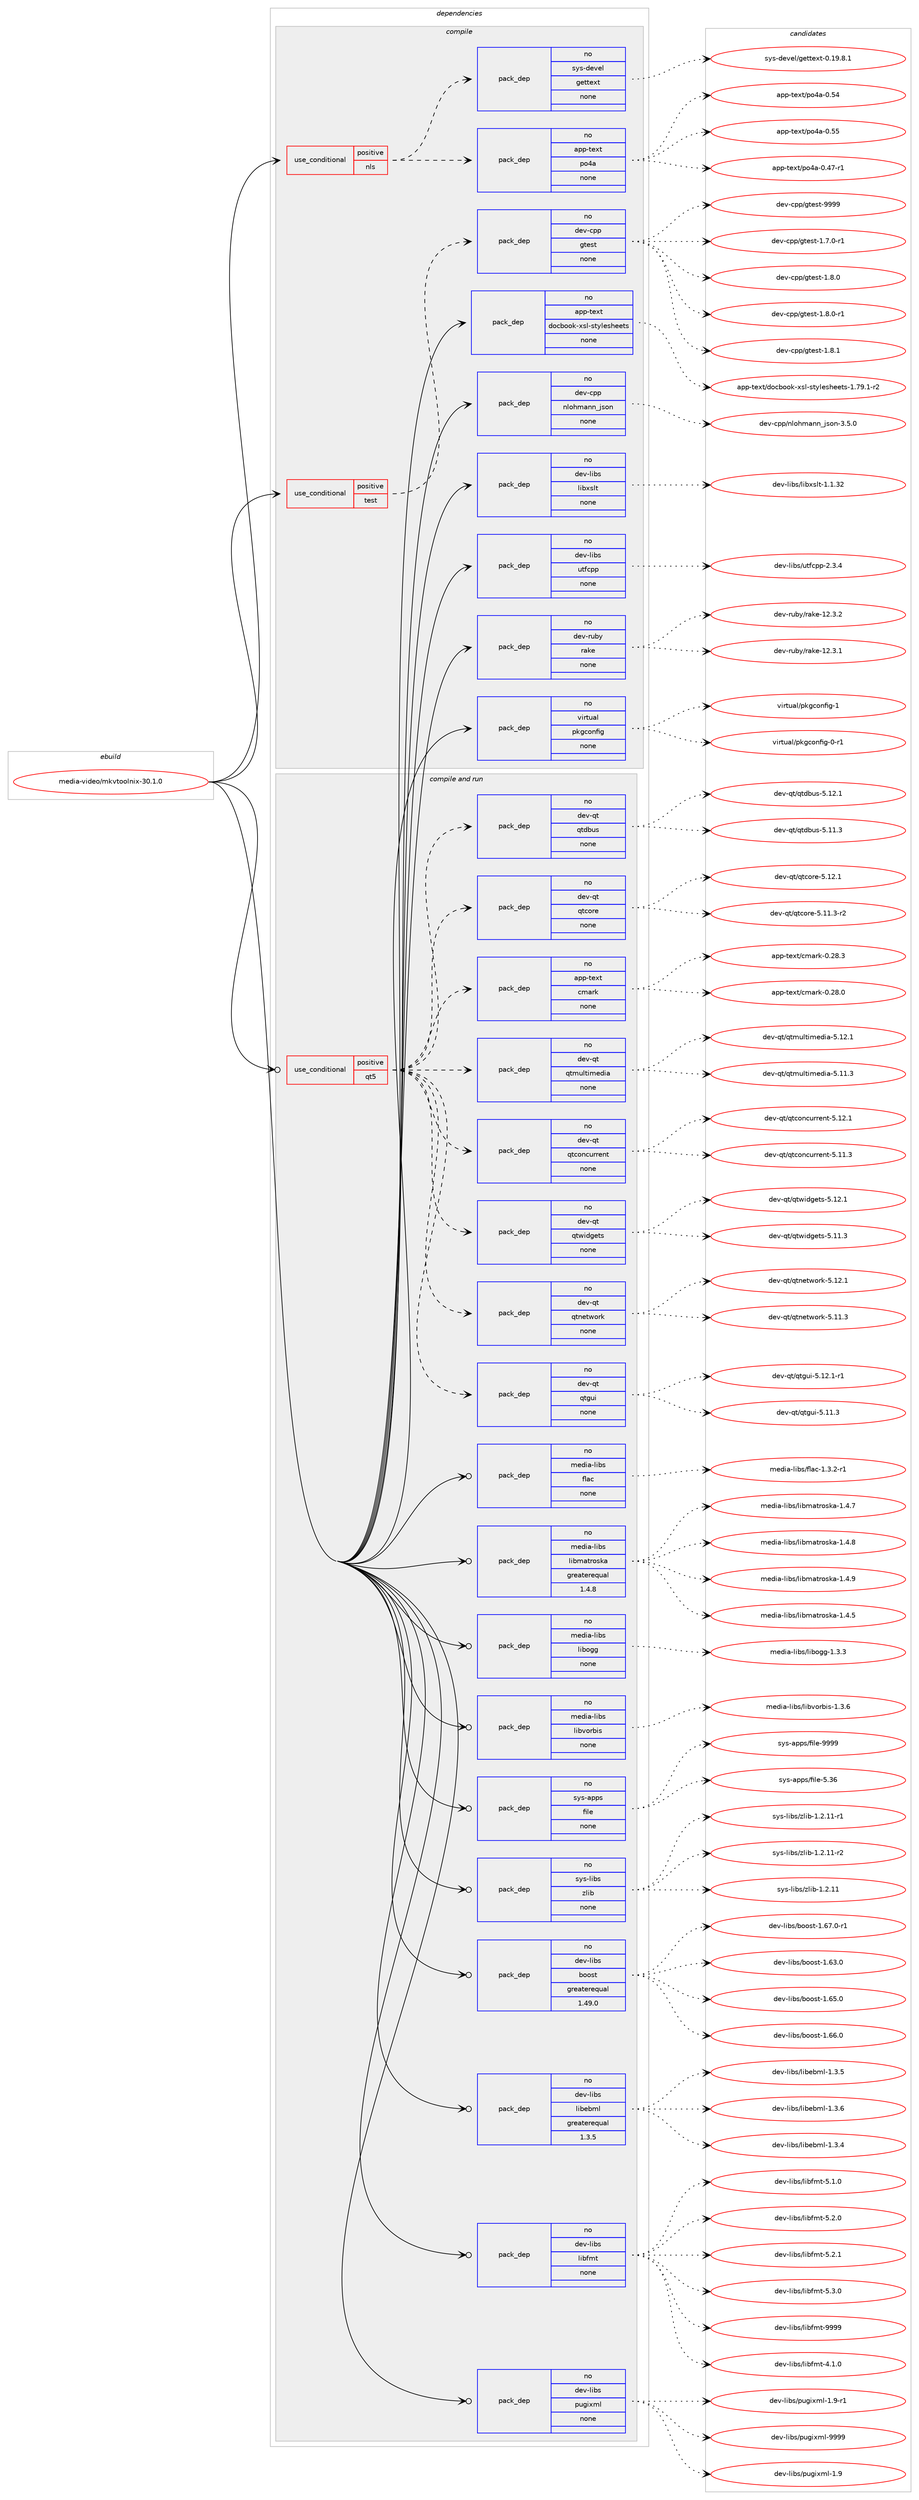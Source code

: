 digraph prolog {

# *************
# Graph options
# *************

newrank=true;
concentrate=true;
compound=true;
graph [rankdir=LR,fontname=Helvetica,fontsize=10,ranksep=1.5];#, ranksep=2.5, nodesep=0.2];
edge  [arrowhead=vee];
node  [fontname=Helvetica,fontsize=10];

# **********
# The ebuild
# **********

subgraph cluster_leftcol {
color=gray;
rank=same;
label=<<i>ebuild</i>>;
id [label="media-video/mkvtoolnix-30.1.0", color=red, width=4, href="../media-video/mkvtoolnix-30.1.0.svg"];
}

# ****************
# The dependencies
# ****************

subgraph cluster_midcol {
color=gray;
label=<<i>dependencies</i>>;
subgraph cluster_compile {
fillcolor="#eeeeee";
style=filled;
label=<<i>compile</i>>;
subgraph cond440473 {
dependency1638412 [label=<<TABLE BORDER="0" CELLBORDER="1" CELLSPACING="0" CELLPADDING="4"><TR><TD ROWSPAN="3" CELLPADDING="10">use_conditional</TD></TR><TR><TD>positive</TD></TR><TR><TD>nls</TD></TR></TABLE>>, shape=none, color=red];
subgraph pack1171489 {
dependency1638413 [label=<<TABLE BORDER="0" CELLBORDER="1" CELLSPACING="0" CELLPADDING="4" WIDTH="220"><TR><TD ROWSPAN="6" CELLPADDING="30">pack_dep</TD></TR><TR><TD WIDTH="110">no</TD></TR><TR><TD>sys-devel</TD></TR><TR><TD>gettext</TD></TR><TR><TD>none</TD></TR><TR><TD></TD></TR></TABLE>>, shape=none, color=blue];
}
dependency1638412:e -> dependency1638413:w [weight=20,style="dashed",arrowhead="vee"];
subgraph pack1171490 {
dependency1638414 [label=<<TABLE BORDER="0" CELLBORDER="1" CELLSPACING="0" CELLPADDING="4" WIDTH="220"><TR><TD ROWSPAN="6" CELLPADDING="30">pack_dep</TD></TR><TR><TD WIDTH="110">no</TD></TR><TR><TD>app-text</TD></TR><TR><TD>po4a</TD></TR><TR><TD>none</TD></TR><TR><TD></TD></TR></TABLE>>, shape=none, color=blue];
}
dependency1638412:e -> dependency1638414:w [weight=20,style="dashed",arrowhead="vee"];
}
id:e -> dependency1638412:w [weight=20,style="solid",arrowhead="vee"];
subgraph cond440474 {
dependency1638415 [label=<<TABLE BORDER="0" CELLBORDER="1" CELLSPACING="0" CELLPADDING="4"><TR><TD ROWSPAN="3" CELLPADDING="10">use_conditional</TD></TR><TR><TD>positive</TD></TR><TR><TD>test</TD></TR></TABLE>>, shape=none, color=red];
subgraph pack1171491 {
dependency1638416 [label=<<TABLE BORDER="0" CELLBORDER="1" CELLSPACING="0" CELLPADDING="4" WIDTH="220"><TR><TD ROWSPAN="6" CELLPADDING="30">pack_dep</TD></TR><TR><TD WIDTH="110">no</TD></TR><TR><TD>dev-cpp</TD></TR><TR><TD>gtest</TD></TR><TR><TD>none</TD></TR><TR><TD></TD></TR></TABLE>>, shape=none, color=blue];
}
dependency1638415:e -> dependency1638416:w [weight=20,style="dashed",arrowhead="vee"];
}
id:e -> dependency1638415:w [weight=20,style="solid",arrowhead="vee"];
subgraph pack1171492 {
dependency1638417 [label=<<TABLE BORDER="0" CELLBORDER="1" CELLSPACING="0" CELLPADDING="4" WIDTH="220"><TR><TD ROWSPAN="6" CELLPADDING="30">pack_dep</TD></TR><TR><TD WIDTH="110">no</TD></TR><TR><TD>app-text</TD></TR><TR><TD>docbook-xsl-stylesheets</TD></TR><TR><TD>none</TD></TR><TR><TD></TD></TR></TABLE>>, shape=none, color=blue];
}
id:e -> dependency1638417:w [weight=20,style="solid",arrowhead="vee"];
subgraph pack1171493 {
dependency1638418 [label=<<TABLE BORDER="0" CELLBORDER="1" CELLSPACING="0" CELLPADDING="4" WIDTH="220"><TR><TD ROWSPAN="6" CELLPADDING="30">pack_dep</TD></TR><TR><TD WIDTH="110">no</TD></TR><TR><TD>dev-cpp</TD></TR><TR><TD>nlohmann_json</TD></TR><TR><TD>none</TD></TR><TR><TD></TD></TR></TABLE>>, shape=none, color=blue];
}
id:e -> dependency1638418:w [weight=20,style="solid",arrowhead="vee"];
subgraph pack1171494 {
dependency1638419 [label=<<TABLE BORDER="0" CELLBORDER="1" CELLSPACING="0" CELLPADDING="4" WIDTH="220"><TR><TD ROWSPAN="6" CELLPADDING="30">pack_dep</TD></TR><TR><TD WIDTH="110">no</TD></TR><TR><TD>dev-libs</TD></TR><TR><TD>libxslt</TD></TR><TR><TD>none</TD></TR><TR><TD></TD></TR></TABLE>>, shape=none, color=blue];
}
id:e -> dependency1638419:w [weight=20,style="solid",arrowhead="vee"];
subgraph pack1171495 {
dependency1638420 [label=<<TABLE BORDER="0" CELLBORDER="1" CELLSPACING="0" CELLPADDING="4" WIDTH="220"><TR><TD ROWSPAN="6" CELLPADDING="30">pack_dep</TD></TR><TR><TD WIDTH="110">no</TD></TR><TR><TD>dev-libs</TD></TR><TR><TD>utfcpp</TD></TR><TR><TD>none</TD></TR><TR><TD></TD></TR></TABLE>>, shape=none, color=blue];
}
id:e -> dependency1638420:w [weight=20,style="solid",arrowhead="vee"];
subgraph pack1171496 {
dependency1638421 [label=<<TABLE BORDER="0" CELLBORDER="1" CELLSPACING="0" CELLPADDING="4" WIDTH="220"><TR><TD ROWSPAN="6" CELLPADDING="30">pack_dep</TD></TR><TR><TD WIDTH="110">no</TD></TR><TR><TD>dev-ruby</TD></TR><TR><TD>rake</TD></TR><TR><TD>none</TD></TR><TR><TD></TD></TR></TABLE>>, shape=none, color=blue];
}
id:e -> dependency1638421:w [weight=20,style="solid",arrowhead="vee"];
subgraph pack1171497 {
dependency1638422 [label=<<TABLE BORDER="0" CELLBORDER="1" CELLSPACING="0" CELLPADDING="4" WIDTH="220"><TR><TD ROWSPAN="6" CELLPADDING="30">pack_dep</TD></TR><TR><TD WIDTH="110">no</TD></TR><TR><TD>virtual</TD></TR><TR><TD>pkgconfig</TD></TR><TR><TD>none</TD></TR><TR><TD></TD></TR></TABLE>>, shape=none, color=blue];
}
id:e -> dependency1638422:w [weight=20,style="solid",arrowhead="vee"];
}
subgraph cluster_compileandrun {
fillcolor="#eeeeee";
style=filled;
label=<<i>compile and run</i>>;
subgraph cond440475 {
dependency1638423 [label=<<TABLE BORDER="0" CELLBORDER="1" CELLSPACING="0" CELLPADDING="4"><TR><TD ROWSPAN="3" CELLPADDING="10">use_conditional</TD></TR><TR><TD>positive</TD></TR><TR><TD>qt5</TD></TR></TABLE>>, shape=none, color=red];
subgraph pack1171498 {
dependency1638424 [label=<<TABLE BORDER="0" CELLBORDER="1" CELLSPACING="0" CELLPADDING="4" WIDTH="220"><TR><TD ROWSPAN="6" CELLPADDING="30">pack_dep</TD></TR><TR><TD WIDTH="110">no</TD></TR><TR><TD>dev-qt</TD></TR><TR><TD>qtcore</TD></TR><TR><TD>none</TD></TR><TR><TD></TD></TR></TABLE>>, shape=none, color=blue];
}
dependency1638423:e -> dependency1638424:w [weight=20,style="dashed",arrowhead="vee"];
subgraph pack1171499 {
dependency1638425 [label=<<TABLE BORDER="0" CELLBORDER="1" CELLSPACING="0" CELLPADDING="4" WIDTH="220"><TR><TD ROWSPAN="6" CELLPADDING="30">pack_dep</TD></TR><TR><TD WIDTH="110">no</TD></TR><TR><TD>dev-qt</TD></TR><TR><TD>qtdbus</TD></TR><TR><TD>none</TD></TR><TR><TD></TD></TR></TABLE>>, shape=none, color=blue];
}
dependency1638423:e -> dependency1638425:w [weight=20,style="dashed",arrowhead="vee"];
subgraph pack1171500 {
dependency1638426 [label=<<TABLE BORDER="0" CELLBORDER="1" CELLSPACING="0" CELLPADDING="4" WIDTH="220"><TR><TD ROWSPAN="6" CELLPADDING="30">pack_dep</TD></TR><TR><TD WIDTH="110">no</TD></TR><TR><TD>dev-qt</TD></TR><TR><TD>qtgui</TD></TR><TR><TD>none</TD></TR><TR><TD></TD></TR></TABLE>>, shape=none, color=blue];
}
dependency1638423:e -> dependency1638426:w [weight=20,style="dashed",arrowhead="vee"];
subgraph pack1171501 {
dependency1638427 [label=<<TABLE BORDER="0" CELLBORDER="1" CELLSPACING="0" CELLPADDING="4" WIDTH="220"><TR><TD ROWSPAN="6" CELLPADDING="30">pack_dep</TD></TR><TR><TD WIDTH="110">no</TD></TR><TR><TD>dev-qt</TD></TR><TR><TD>qtnetwork</TD></TR><TR><TD>none</TD></TR><TR><TD></TD></TR></TABLE>>, shape=none, color=blue];
}
dependency1638423:e -> dependency1638427:w [weight=20,style="dashed",arrowhead="vee"];
subgraph pack1171502 {
dependency1638428 [label=<<TABLE BORDER="0" CELLBORDER="1" CELLSPACING="0" CELLPADDING="4" WIDTH="220"><TR><TD ROWSPAN="6" CELLPADDING="30">pack_dep</TD></TR><TR><TD WIDTH="110">no</TD></TR><TR><TD>dev-qt</TD></TR><TR><TD>qtwidgets</TD></TR><TR><TD>none</TD></TR><TR><TD></TD></TR></TABLE>>, shape=none, color=blue];
}
dependency1638423:e -> dependency1638428:w [weight=20,style="dashed",arrowhead="vee"];
subgraph pack1171503 {
dependency1638429 [label=<<TABLE BORDER="0" CELLBORDER="1" CELLSPACING="0" CELLPADDING="4" WIDTH="220"><TR><TD ROWSPAN="6" CELLPADDING="30">pack_dep</TD></TR><TR><TD WIDTH="110">no</TD></TR><TR><TD>dev-qt</TD></TR><TR><TD>qtconcurrent</TD></TR><TR><TD>none</TD></TR><TR><TD></TD></TR></TABLE>>, shape=none, color=blue];
}
dependency1638423:e -> dependency1638429:w [weight=20,style="dashed",arrowhead="vee"];
subgraph pack1171504 {
dependency1638430 [label=<<TABLE BORDER="0" CELLBORDER="1" CELLSPACING="0" CELLPADDING="4" WIDTH="220"><TR><TD ROWSPAN="6" CELLPADDING="30">pack_dep</TD></TR><TR><TD WIDTH="110">no</TD></TR><TR><TD>dev-qt</TD></TR><TR><TD>qtmultimedia</TD></TR><TR><TD>none</TD></TR><TR><TD></TD></TR></TABLE>>, shape=none, color=blue];
}
dependency1638423:e -> dependency1638430:w [weight=20,style="dashed",arrowhead="vee"];
subgraph pack1171505 {
dependency1638431 [label=<<TABLE BORDER="0" CELLBORDER="1" CELLSPACING="0" CELLPADDING="4" WIDTH="220"><TR><TD ROWSPAN="6" CELLPADDING="30">pack_dep</TD></TR><TR><TD WIDTH="110">no</TD></TR><TR><TD>app-text</TD></TR><TR><TD>cmark</TD></TR><TR><TD>none</TD></TR><TR><TD></TD></TR></TABLE>>, shape=none, color=blue];
}
dependency1638423:e -> dependency1638431:w [weight=20,style="dashed",arrowhead="vee"];
}
id:e -> dependency1638423:w [weight=20,style="solid",arrowhead="odotvee"];
subgraph pack1171506 {
dependency1638432 [label=<<TABLE BORDER="0" CELLBORDER="1" CELLSPACING="0" CELLPADDING="4" WIDTH="220"><TR><TD ROWSPAN="6" CELLPADDING="30">pack_dep</TD></TR><TR><TD WIDTH="110">no</TD></TR><TR><TD>dev-libs</TD></TR><TR><TD>boost</TD></TR><TR><TD>greaterequal</TD></TR><TR><TD>1.49.0</TD></TR></TABLE>>, shape=none, color=blue];
}
id:e -> dependency1638432:w [weight=20,style="solid",arrowhead="odotvee"];
subgraph pack1171507 {
dependency1638433 [label=<<TABLE BORDER="0" CELLBORDER="1" CELLSPACING="0" CELLPADDING="4" WIDTH="220"><TR><TD ROWSPAN="6" CELLPADDING="30">pack_dep</TD></TR><TR><TD WIDTH="110">no</TD></TR><TR><TD>dev-libs</TD></TR><TR><TD>libebml</TD></TR><TR><TD>greaterequal</TD></TR><TR><TD>1.3.5</TD></TR></TABLE>>, shape=none, color=blue];
}
id:e -> dependency1638433:w [weight=20,style="solid",arrowhead="odotvee"];
subgraph pack1171508 {
dependency1638434 [label=<<TABLE BORDER="0" CELLBORDER="1" CELLSPACING="0" CELLPADDING="4" WIDTH="220"><TR><TD ROWSPAN="6" CELLPADDING="30">pack_dep</TD></TR><TR><TD WIDTH="110">no</TD></TR><TR><TD>dev-libs</TD></TR><TR><TD>libfmt</TD></TR><TR><TD>none</TD></TR><TR><TD></TD></TR></TABLE>>, shape=none, color=blue];
}
id:e -> dependency1638434:w [weight=20,style="solid",arrowhead="odotvee"];
subgraph pack1171509 {
dependency1638435 [label=<<TABLE BORDER="0" CELLBORDER="1" CELLSPACING="0" CELLPADDING="4" WIDTH="220"><TR><TD ROWSPAN="6" CELLPADDING="30">pack_dep</TD></TR><TR><TD WIDTH="110">no</TD></TR><TR><TD>dev-libs</TD></TR><TR><TD>pugixml</TD></TR><TR><TD>none</TD></TR><TR><TD></TD></TR></TABLE>>, shape=none, color=blue];
}
id:e -> dependency1638435:w [weight=20,style="solid",arrowhead="odotvee"];
subgraph pack1171510 {
dependency1638436 [label=<<TABLE BORDER="0" CELLBORDER="1" CELLSPACING="0" CELLPADDING="4" WIDTH="220"><TR><TD ROWSPAN="6" CELLPADDING="30">pack_dep</TD></TR><TR><TD WIDTH="110">no</TD></TR><TR><TD>media-libs</TD></TR><TR><TD>flac</TD></TR><TR><TD>none</TD></TR><TR><TD></TD></TR></TABLE>>, shape=none, color=blue];
}
id:e -> dependency1638436:w [weight=20,style="solid",arrowhead="odotvee"];
subgraph pack1171511 {
dependency1638437 [label=<<TABLE BORDER="0" CELLBORDER="1" CELLSPACING="0" CELLPADDING="4" WIDTH="220"><TR><TD ROWSPAN="6" CELLPADDING="30">pack_dep</TD></TR><TR><TD WIDTH="110">no</TD></TR><TR><TD>media-libs</TD></TR><TR><TD>libmatroska</TD></TR><TR><TD>greaterequal</TD></TR><TR><TD>1.4.8</TD></TR></TABLE>>, shape=none, color=blue];
}
id:e -> dependency1638437:w [weight=20,style="solid",arrowhead="odotvee"];
subgraph pack1171512 {
dependency1638438 [label=<<TABLE BORDER="0" CELLBORDER="1" CELLSPACING="0" CELLPADDING="4" WIDTH="220"><TR><TD ROWSPAN="6" CELLPADDING="30">pack_dep</TD></TR><TR><TD WIDTH="110">no</TD></TR><TR><TD>media-libs</TD></TR><TR><TD>libogg</TD></TR><TR><TD>none</TD></TR><TR><TD></TD></TR></TABLE>>, shape=none, color=blue];
}
id:e -> dependency1638438:w [weight=20,style="solid",arrowhead="odotvee"];
subgraph pack1171513 {
dependency1638439 [label=<<TABLE BORDER="0" CELLBORDER="1" CELLSPACING="0" CELLPADDING="4" WIDTH="220"><TR><TD ROWSPAN="6" CELLPADDING="30">pack_dep</TD></TR><TR><TD WIDTH="110">no</TD></TR><TR><TD>media-libs</TD></TR><TR><TD>libvorbis</TD></TR><TR><TD>none</TD></TR><TR><TD></TD></TR></TABLE>>, shape=none, color=blue];
}
id:e -> dependency1638439:w [weight=20,style="solid",arrowhead="odotvee"];
subgraph pack1171514 {
dependency1638440 [label=<<TABLE BORDER="0" CELLBORDER="1" CELLSPACING="0" CELLPADDING="4" WIDTH="220"><TR><TD ROWSPAN="6" CELLPADDING="30">pack_dep</TD></TR><TR><TD WIDTH="110">no</TD></TR><TR><TD>sys-apps</TD></TR><TR><TD>file</TD></TR><TR><TD>none</TD></TR><TR><TD></TD></TR></TABLE>>, shape=none, color=blue];
}
id:e -> dependency1638440:w [weight=20,style="solid",arrowhead="odotvee"];
subgraph pack1171515 {
dependency1638441 [label=<<TABLE BORDER="0" CELLBORDER="1" CELLSPACING="0" CELLPADDING="4" WIDTH="220"><TR><TD ROWSPAN="6" CELLPADDING="30">pack_dep</TD></TR><TR><TD WIDTH="110">no</TD></TR><TR><TD>sys-libs</TD></TR><TR><TD>zlib</TD></TR><TR><TD>none</TD></TR><TR><TD></TD></TR></TABLE>>, shape=none, color=blue];
}
id:e -> dependency1638441:w [weight=20,style="solid",arrowhead="odotvee"];
}
subgraph cluster_run {
fillcolor="#eeeeee";
style=filled;
label=<<i>run</i>>;
}
}

# **************
# The candidates
# **************

subgraph cluster_choices {
rank=same;
color=gray;
label=<<i>candidates</i>>;

subgraph choice1171489 {
color=black;
nodesep=1;
choice1151211154510010111810110847103101116116101120116454846495746564649 [label="sys-devel/gettext-0.19.8.1", color=red, width=4,href="../sys-devel/gettext-0.19.8.1.svg"];
dependency1638413:e -> choice1151211154510010111810110847103101116116101120116454846495746564649:w [style=dotted,weight="100"];
}
subgraph choice1171490 {
color=black;
nodesep=1;
choice971121124511610112011647112111529745484652554511449 [label="app-text/po4a-0.47-r1", color=red, width=4,href="../app-text/po4a-0.47-r1.svg"];
choice97112112451161011201164711211152974548465352 [label="app-text/po4a-0.54", color=red, width=4,href="../app-text/po4a-0.54.svg"];
choice97112112451161011201164711211152974548465353 [label="app-text/po4a-0.55", color=red, width=4,href="../app-text/po4a-0.55.svg"];
dependency1638414:e -> choice971121124511610112011647112111529745484652554511449:w [style=dotted,weight="100"];
dependency1638414:e -> choice97112112451161011201164711211152974548465352:w [style=dotted,weight="100"];
dependency1638414:e -> choice97112112451161011201164711211152974548465353:w [style=dotted,weight="100"];
}
subgraph choice1171491 {
color=black;
nodesep=1;
choice1001011184599112112471031161011151164549465546484511449 [label="dev-cpp/gtest-1.7.0-r1", color=red, width=4,href="../dev-cpp/gtest-1.7.0-r1.svg"];
choice100101118459911211247103116101115116454946564648 [label="dev-cpp/gtest-1.8.0", color=red, width=4,href="../dev-cpp/gtest-1.8.0.svg"];
choice1001011184599112112471031161011151164549465646484511449 [label="dev-cpp/gtest-1.8.0-r1", color=red, width=4,href="../dev-cpp/gtest-1.8.0-r1.svg"];
choice100101118459911211247103116101115116454946564649 [label="dev-cpp/gtest-1.8.1", color=red, width=4,href="../dev-cpp/gtest-1.8.1.svg"];
choice1001011184599112112471031161011151164557575757 [label="dev-cpp/gtest-9999", color=red, width=4,href="../dev-cpp/gtest-9999.svg"];
dependency1638416:e -> choice1001011184599112112471031161011151164549465546484511449:w [style=dotted,weight="100"];
dependency1638416:e -> choice100101118459911211247103116101115116454946564648:w [style=dotted,weight="100"];
dependency1638416:e -> choice1001011184599112112471031161011151164549465646484511449:w [style=dotted,weight="100"];
dependency1638416:e -> choice100101118459911211247103116101115116454946564649:w [style=dotted,weight="100"];
dependency1638416:e -> choice1001011184599112112471031161011151164557575757:w [style=dotted,weight="100"];
}
subgraph choice1171492 {
color=black;
nodesep=1;
choice97112112451161011201164710011199981111111074512011510845115116121108101115104101101116115454946555746494511450 [label="app-text/docbook-xsl-stylesheets-1.79.1-r2", color=red, width=4,href="../app-text/docbook-xsl-stylesheets-1.79.1-r2.svg"];
dependency1638417:e -> choice97112112451161011201164710011199981111111074512011510845115116121108101115104101101116115454946555746494511450:w [style=dotted,weight="100"];
}
subgraph choice1171493 {
color=black;
nodesep=1;
choice1001011184599112112471101081111041099711011095106115111110455146534648 [label="dev-cpp/nlohmann_json-3.5.0", color=red, width=4,href="../dev-cpp/nlohmann_json-3.5.0.svg"];
dependency1638418:e -> choice1001011184599112112471101081111041099711011095106115111110455146534648:w [style=dotted,weight="100"];
}
subgraph choice1171494 {
color=black;
nodesep=1;
choice1001011184510810598115471081059812011510811645494649465150 [label="dev-libs/libxslt-1.1.32", color=red, width=4,href="../dev-libs/libxslt-1.1.32.svg"];
dependency1638419:e -> choice1001011184510810598115471081059812011510811645494649465150:w [style=dotted,weight="100"];
}
subgraph choice1171495 {
color=black;
nodesep=1;
choice10010111845108105981154711711610299112112455046514652 [label="dev-libs/utfcpp-2.3.4", color=red, width=4,href="../dev-libs/utfcpp-2.3.4.svg"];
dependency1638420:e -> choice10010111845108105981154711711610299112112455046514652:w [style=dotted,weight="100"];
}
subgraph choice1171496 {
color=black;
nodesep=1;
choice1001011184511411798121471149710710145495046514649 [label="dev-ruby/rake-12.3.1", color=red, width=4,href="../dev-ruby/rake-12.3.1.svg"];
choice1001011184511411798121471149710710145495046514650 [label="dev-ruby/rake-12.3.2", color=red, width=4,href="../dev-ruby/rake-12.3.2.svg"];
dependency1638421:e -> choice1001011184511411798121471149710710145495046514649:w [style=dotted,weight="100"];
dependency1638421:e -> choice1001011184511411798121471149710710145495046514650:w [style=dotted,weight="100"];
}
subgraph choice1171497 {
color=black;
nodesep=1;
choice11810511411611797108471121071039911111010210510345484511449 [label="virtual/pkgconfig-0-r1", color=red, width=4,href="../virtual/pkgconfig-0-r1.svg"];
choice1181051141161179710847112107103991111101021051034549 [label="virtual/pkgconfig-1", color=red, width=4,href="../virtual/pkgconfig-1.svg"];
dependency1638422:e -> choice11810511411611797108471121071039911111010210510345484511449:w [style=dotted,weight="100"];
dependency1638422:e -> choice1181051141161179710847112107103991111101021051034549:w [style=dotted,weight="100"];
}
subgraph choice1171498 {
color=black;
nodesep=1;
choice100101118451131164711311699111114101455346494946514511450 [label="dev-qt/qtcore-5.11.3-r2", color=red, width=4,href="../dev-qt/qtcore-5.11.3-r2.svg"];
choice10010111845113116471131169911111410145534649504649 [label="dev-qt/qtcore-5.12.1", color=red, width=4,href="../dev-qt/qtcore-5.12.1.svg"];
dependency1638424:e -> choice100101118451131164711311699111114101455346494946514511450:w [style=dotted,weight="100"];
dependency1638424:e -> choice10010111845113116471131169911111410145534649504649:w [style=dotted,weight="100"];
}
subgraph choice1171499 {
color=black;
nodesep=1;
choice10010111845113116471131161009811711545534649494651 [label="dev-qt/qtdbus-5.11.3", color=red, width=4,href="../dev-qt/qtdbus-5.11.3.svg"];
choice10010111845113116471131161009811711545534649504649 [label="dev-qt/qtdbus-5.12.1", color=red, width=4,href="../dev-qt/qtdbus-5.12.1.svg"];
dependency1638425:e -> choice10010111845113116471131161009811711545534649494651:w [style=dotted,weight="100"];
dependency1638425:e -> choice10010111845113116471131161009811711545534649504649:w [style=dotted,weight="100"];
}
subgraph choice1171500 {
color=black;
nodesep=1;
choice100101118451131164711311610311710545534649494651 [label="dev-qt/qtgui-5.11.3", color=red, width=4,href="../dev-qt/qtgui-5.11.3.svg"];
choice1001011184511311647113116103117105455346495046494511449 [label="dev-qt/qtgui-5.12.1-r1", color=red, width=4,href="../dev-qt/qtgui-5.12.1-r1.svg"];
dependency1638426:e -> choice100101118451131164711311610311710545534649494651:w [style=dotted,weight="100"];
dependency1638426:e -> choice1001011184511311647113116103117105455346495046494511449:w [style=dotted,weight="100"];
}
subgraph choice1171501 {
color=black;
nodesep=1;
choice100101118451131164711311611010111611911111410745534649494651 [label="dev-qt/qtnetwork-5.11.3", color=red, width=4,href="../dev-qt/qtnetwork-5.11.3.svg"];
choice100101118451131164711311611010111611911111410745534649504649 [label="dev-qt/qtnetwork-5.12.1", color=red, width=4,href="../dev-qt/qtnetwork-5.12.1.svg"];
dependency1638427:e -> choice100101118451131164711311611010111611911111410745534649494651:w [style=dotted,weight="100"];
dependency1638427:e -> choice100101118451131164711311611010111611911111410745534649504649:w [style=dotted,weight="100"];
}
subgraph choice1171502 {
color=black;
nodesep=1;
choice100101118451131164711311611910510010310111611545534649494651 [label="dev-qt/qtwidgets-5.11.3", color=red, width=4,href="../dev-qt/qtwidgets-5.11.3.svg"];
choice100101118451131164711311611910510010310111611545534649504649 [label="dev-qt/qtwidgets-5.12.1", color=red, width=4,href="../dev-qt/qtwidgets-5.12.1.svg"];
dependency1638428:e -> choice100101118451131164711311611910510010310111611545534649494651:w [style=dotted,weight="100"];
dependency1638428:e -> choice100101118451131164711311611910510010310111611545534649504649:w [style=dotted,weight="100"];
}
subgraph choice1171503 {
color=black;
nodesep=1;
choice1001011184511311647113116991111109911711411410111011645534649494651 [label="dev-qt/qtconcurrent-5.11.3", color=red, width=4,href="../dev-qt/qtconcurrent-5.11.3.svg"];
choice1001011184511311647113116991111109911711411410111011645534649504649 [label="dev-qt/qtconcurrent-5.12.1", color=red, width=4,href="../dev-qt/qtconcurrent-5.12.1.svg"];
dependency1638429:e -> choice1001011184511311647113116991111109911711411410111011645534649494651:w [style=dotted,weight="100"];
dependency1638429:e -> choice1001011184511311647113116991111109911711411410111011645534649504649:w [style=dotted,weight="100"];
}
subgraph choice1171504 {
color=black;
nodesep=1;
choice10010111845113116471131161091171081161051091011001059745534649494651 [label="dev-qt/qtmultimedia-5.11.3", color=red, width=4,href="../dev-qt/qtmultimedia-5.11.3.svg"];
choice10010111845113116471131161091171081161051091011001059745534649504649 [label="dev-qt/qtmultimedia-5.12.1", color=red, width=4,href="../dev-qt/qtmultimedia-5.12.1.svg"];
dependency1638430:e -> choice10010111845113116471131161091171081161051091011001059745534649494651:w [style=dotted,weight="100"];
dependency1638430:e -> choice10010111845113116471131161091171081161051091011001059745534649504649:w [style=dotted,weight="100"];
}
subgraph choice1171505 {
color=black;
nodesep=1;
choice971121124511610112011647991099711410745484650564648 [label="app-text/cmark-0.28.0", color=red, width=4,href="../app-text/cmark-0.28.0.svg"];
choice971121124511610112011647991099711410745484650564651 [label="app-text/cmark-0.28.3", color=red, width=4,href="../app-text/cmark-0.28.3.svg"];
dependency1638431:e -> choice971121124511610112011647991099711410745484650564648:w [style=dotted,weight="100"];
dependency1638431:e -> choice971121124511610112011647991099711410745484650564651:w [style=dotted,weight="100"];
}
subgraph choice1171506 {
color=black;
nodesep=1;
choice1001011184510810598115479811111111511645494654514648 [label="dev-libs/boost-1.63.0", color=red, width=4,href="../dev-libs/boost-1.63.0.svg"];
choice1001011184510810598115479811111111511645494654534648 [label="dev-libs/boost-1.65.0", color=red, width=4,href="../dev-libs/boost-1.65.0.svg"];
choice1001011184510810598115479811111111511645494654544648 [label="dev-libs/boost-1.66.0", color=red, width=4,href="../dev-libs/boost-1.66.0.svg"];
choice10010111845108105981154798111111115116454946545546484511449 [label="dev-libs/boost-1.67.0-r1", color=red, width=4,href="../dev-libs/boost-1.67.0-r1.svg"];
dependency1638432:e -> choice1001011184510810598115479811111111511645494654514648:w [style=dotted,weight="100"];
dependency1638432:e -> choice1001011184510810598115479811111111511645494654534648:w [style=dotted,weight="100"];
dependency1638432:e -> choice1001011184510810598115479811111111511645494654544648:w [style=dotted,weight="100"];
dependency1638432:e -> choice10010111845108105981154798111111115116454946545546484511449:w [style=dotted,weight="100"];
}
subgraph choice1171507 {
color=black;
nodesep=1;
choice1001011184510810598115471081059810198109108454946514652 [label="dev-libs/libebml-1.3.4", color=red, width=4,href="../dev-libs/libebml-1.3.4.svg"];
choice1001011184510810598115471081059810198109108454946514653 [label="dev-libs/libebml-1.3.5", color=red, width=4,href="../dev-libs/libebml-1.3.5.svg"];
choice1001011184510810598115471081059810198109108454946514654 [label="dev-libs/libebml-1.3.6", color=red, width=4,href="../dev-libs/libebml-1.3.6.svg"];
dependency1638433:e -> choice1001011184510810598115471081059810198109108454946514652:w [style=dotted,weight="100"];
dependency1638433:e -> choice1001011184510810598115471081059810198109108454946514653:w [style=dotted,weight="100"];
dependency1638433:e -> choice1001011184510810598115471081059810198109108454946514654:w [style=dotted,weight="100"];
}
subgraph choice1171508 {
color=black;
nodesep=1;
choice10010111845108105981154710810598102109116455246494648 [label="dev-libs/libfmt-4.1.0", color=red, width=4,href="../dev-libs/libfmt-4.1.0.svg"];
choice10010111845108105981154710810598102109116455346494648 [label="dev-libs/libfmt-5.1.0", color=red, width=4,href="../dev-libs/libfmt-5.1.0.svg"];
choice10010111845108105981154710810598102109116455346504648 [label="dev-libs/libfmt-5.2.0", color=red, width=4,href="../dev-libs/libfmt-5.2.0.svg"];
choice10010111845108105981154710810598102109116455346504649 [label="dev-libs/libfmt-5.2.1", color=red, width=4,href="../dev-libs/libfmt-5.2.1.svg"];
choice10010111845108105981154710810598102109116455346514648 [label="dev-libs/libfmt-5.3.0", color=red, width=4,href="../dev-libs/libfmt-5.3.0.svg"];
choice100101118451081059811547108105981021091164557575757 [label="dev-libs/libfmt-9999", color=red, width=4,href="../dev-libs/libfmt-9999.svg"];
dependency1638434:e -> choice10010111845108105981154710810598102109116455246494648:w [style=dotted,weight="100"];
dependency1638434:e -> choice10010111845108105981154710810598102109116455346494648:w [style=dotted,weight="100"];
dependency1638434:e -> choice10010111845108105981154710810598102109116455346504648:w [style=dotted,weight="100"];
dependency1638434:e -> choice10010111845108105981154710810598102109116455346504649:w [style=dotted,weight="100"];
dependency1638434:e -> choice10010111845108105981154710810598102109116455346514648:w [style=dotted,weight="100"];
dependency1638434:e -> choice100101118451081059811547108105981021091164557575757:w [style=dotted,weight="100"];
}
subgraph choice1171509 {
color=black;
nodesep=1;
choice10010111845108105981154711211710310512010910845494657 [label="dev-libs/pugixml-1.9", color=red, width=4,href="../dev-libs/pugixml-1.9.svg"];
choice100101118451081059811547112117103105120109108454946574511449 [label="dev-libs/pugixml-1.9-r1", color=red, width=4,href="../dev-libs/pugixml-1.9-r1.svg"];
choice1001011184510810598115471121171031051201091084557575757 [label="dev-libs/pugixml-9999", color=red, width=4,href="../dev-libs/pugixml-9999.svg"];
dependency1638435:e -> choice10010111845108105981154711211710310512010910845494657:w [style=dotted,weight="100"];
dependency1638435:e -> choice100101118451081059811547112117103105120109108454946574511449:w [style=dotted,weight="100"];
dependency1638435:e -> choice1001011184510810598115471121171031051201091084557575757:w [style=dotted,weight="100"];
}
subgraph choice1171510 {
color=black;
nodesep=1;
choice1091011001059745108105981154710210897994549465146504511449 [label="media-libs/flac-1.3.2-r1", color=red, width=4,href="../media-libs/flac-1.3.2-r1.svg"];
dependency1638436:e -> choice1091011001059745108105981154710210897994549465146504511449:w [style=dotted,weight="100"];
}
subgraph choice1171511 {
color=black;
nodesep=1;
choice10910110010597451081059811547108105981099711611411111510797454946524653 [label="media-libs/libmatroska-1.4.5", color=red, width=4,href="../media-libs/libmatroska-1.4.5.svg"];
choice10910110010597451081059811547108105981099711611411111510797454946524655 [label="media-libs/libmatroska-1.4.7", color=red, width=4,href="../media-libs/libmatroska-1.4.7.svg"];
choice10910110010597451081059811547108105981099711611411111510797454946524656 [label="media-libs/libmatroska-1.4.8", color=red, width=4,href="../media-libs/libmatroska-1.4.8.svg"];
choice10910110010597451081059811547108105981099711611411111510797454946524657 [label="media-libs/libmatroska-1.4.9", color=red, width=4,href="../media-libs/libmatroska-1.4.9.svg"];
dependency1638437:e -> choice10910110010597451081059811547108105981099711611411111510797454946524653:w [style=dotted,weight="100"];
dependency1638437:e -> choice10910110010597451081059811547108105981099711611411111510797454946524655:w [style=dotted,weight="100"];
dependency1638437:e -> choice10910110010597451081059811547108105981099711611411111510797454946524656:w [style=dotted,weight="100"];
dependency1638437:e -> choice10910110010597451081059811547108105981099711611411111510797454946524657:w [style=dotted,weight="100"];
}
subgraph choice1171512 {
color=black;
nodesep=1;
choice1091011001059745108105981154710810598111103103454946514651 [label="media-libs/libogg-1.3.3", color=red, width=4,href="../media-libs/libogg-1.3.3.svg"];
dependency1638438:e -> choice1091011001059745108105981154710810598111103103454946514651:w [style=dotted,weight="100"];
}
subgraph choice1171513 {
color=black;
nodesep=1;
choice109101100105974510810598115471081059811811111498105115454946514654 [label="media-libs/libvorbis-1.3.6", color=red, width=4,href="../media-libs/libvorbis-1.3.6.svg"];
dependency1638439:e -> choice109101100105974510810598115471081059811811111498105115454946514654:w [style=dotted,weight="100"];
}
subgraph choice1171514 {
color=black;
nodesep=1;
choice1151211154597112112115471021051081014553465154 [label="sys-apps/file-5.36", color=red, width=4,href="../sys-apps/file-5.36.svg"];
choice1151211154597112112115471021051081014557575757 [label="sys-apps/file-9999", color=red, width=4,href="../sys-apps/file-9999.svg"];
dependency1638440:e -> choice1151211154597112112115471021051081014553465154:w [style=dotted,weight="100"];
dependency1638440:e -> choice1151211154597112112115471021051081014557575757:w [style=dotted,weight="100"];
}
subgraph choice1171515 {
color=black;
nodesep=1;
choice1151211154510810598115471221081059845494650464949 [label="sys-libs/zlib-1.2.11", color=red, width=4,href="../sys-libs/zlib-1.2.11.svg"];
choice11512111545108105981154712210810598454946504649494511449 [label="sys-libs/zlib-1.2.11-r1", color=red, width=4,href="../sys-libs/zlib-1.2.11-r1.svg"];
choice11512111545108105981154712210810598454946504649494511450 [label="sys-libs/zlib-1.2.11-r2", color=red, width=4,href="../sys-libs/zlib-1.2.11-r2.svg"];
dependency1638441:e -> choice1151211154510810598115471221081059845494650464949:w [style=dotted,weight="100"];
dependency1638441:e -> choice11512111545108105981154712210810598454946504649494511449:w [style=dotted,weight="100"];
dependency1638441:e -> choice11512111545108105981154712210810598454946504649494511450:w [style=dotted,weight="100"];
}
}

}
